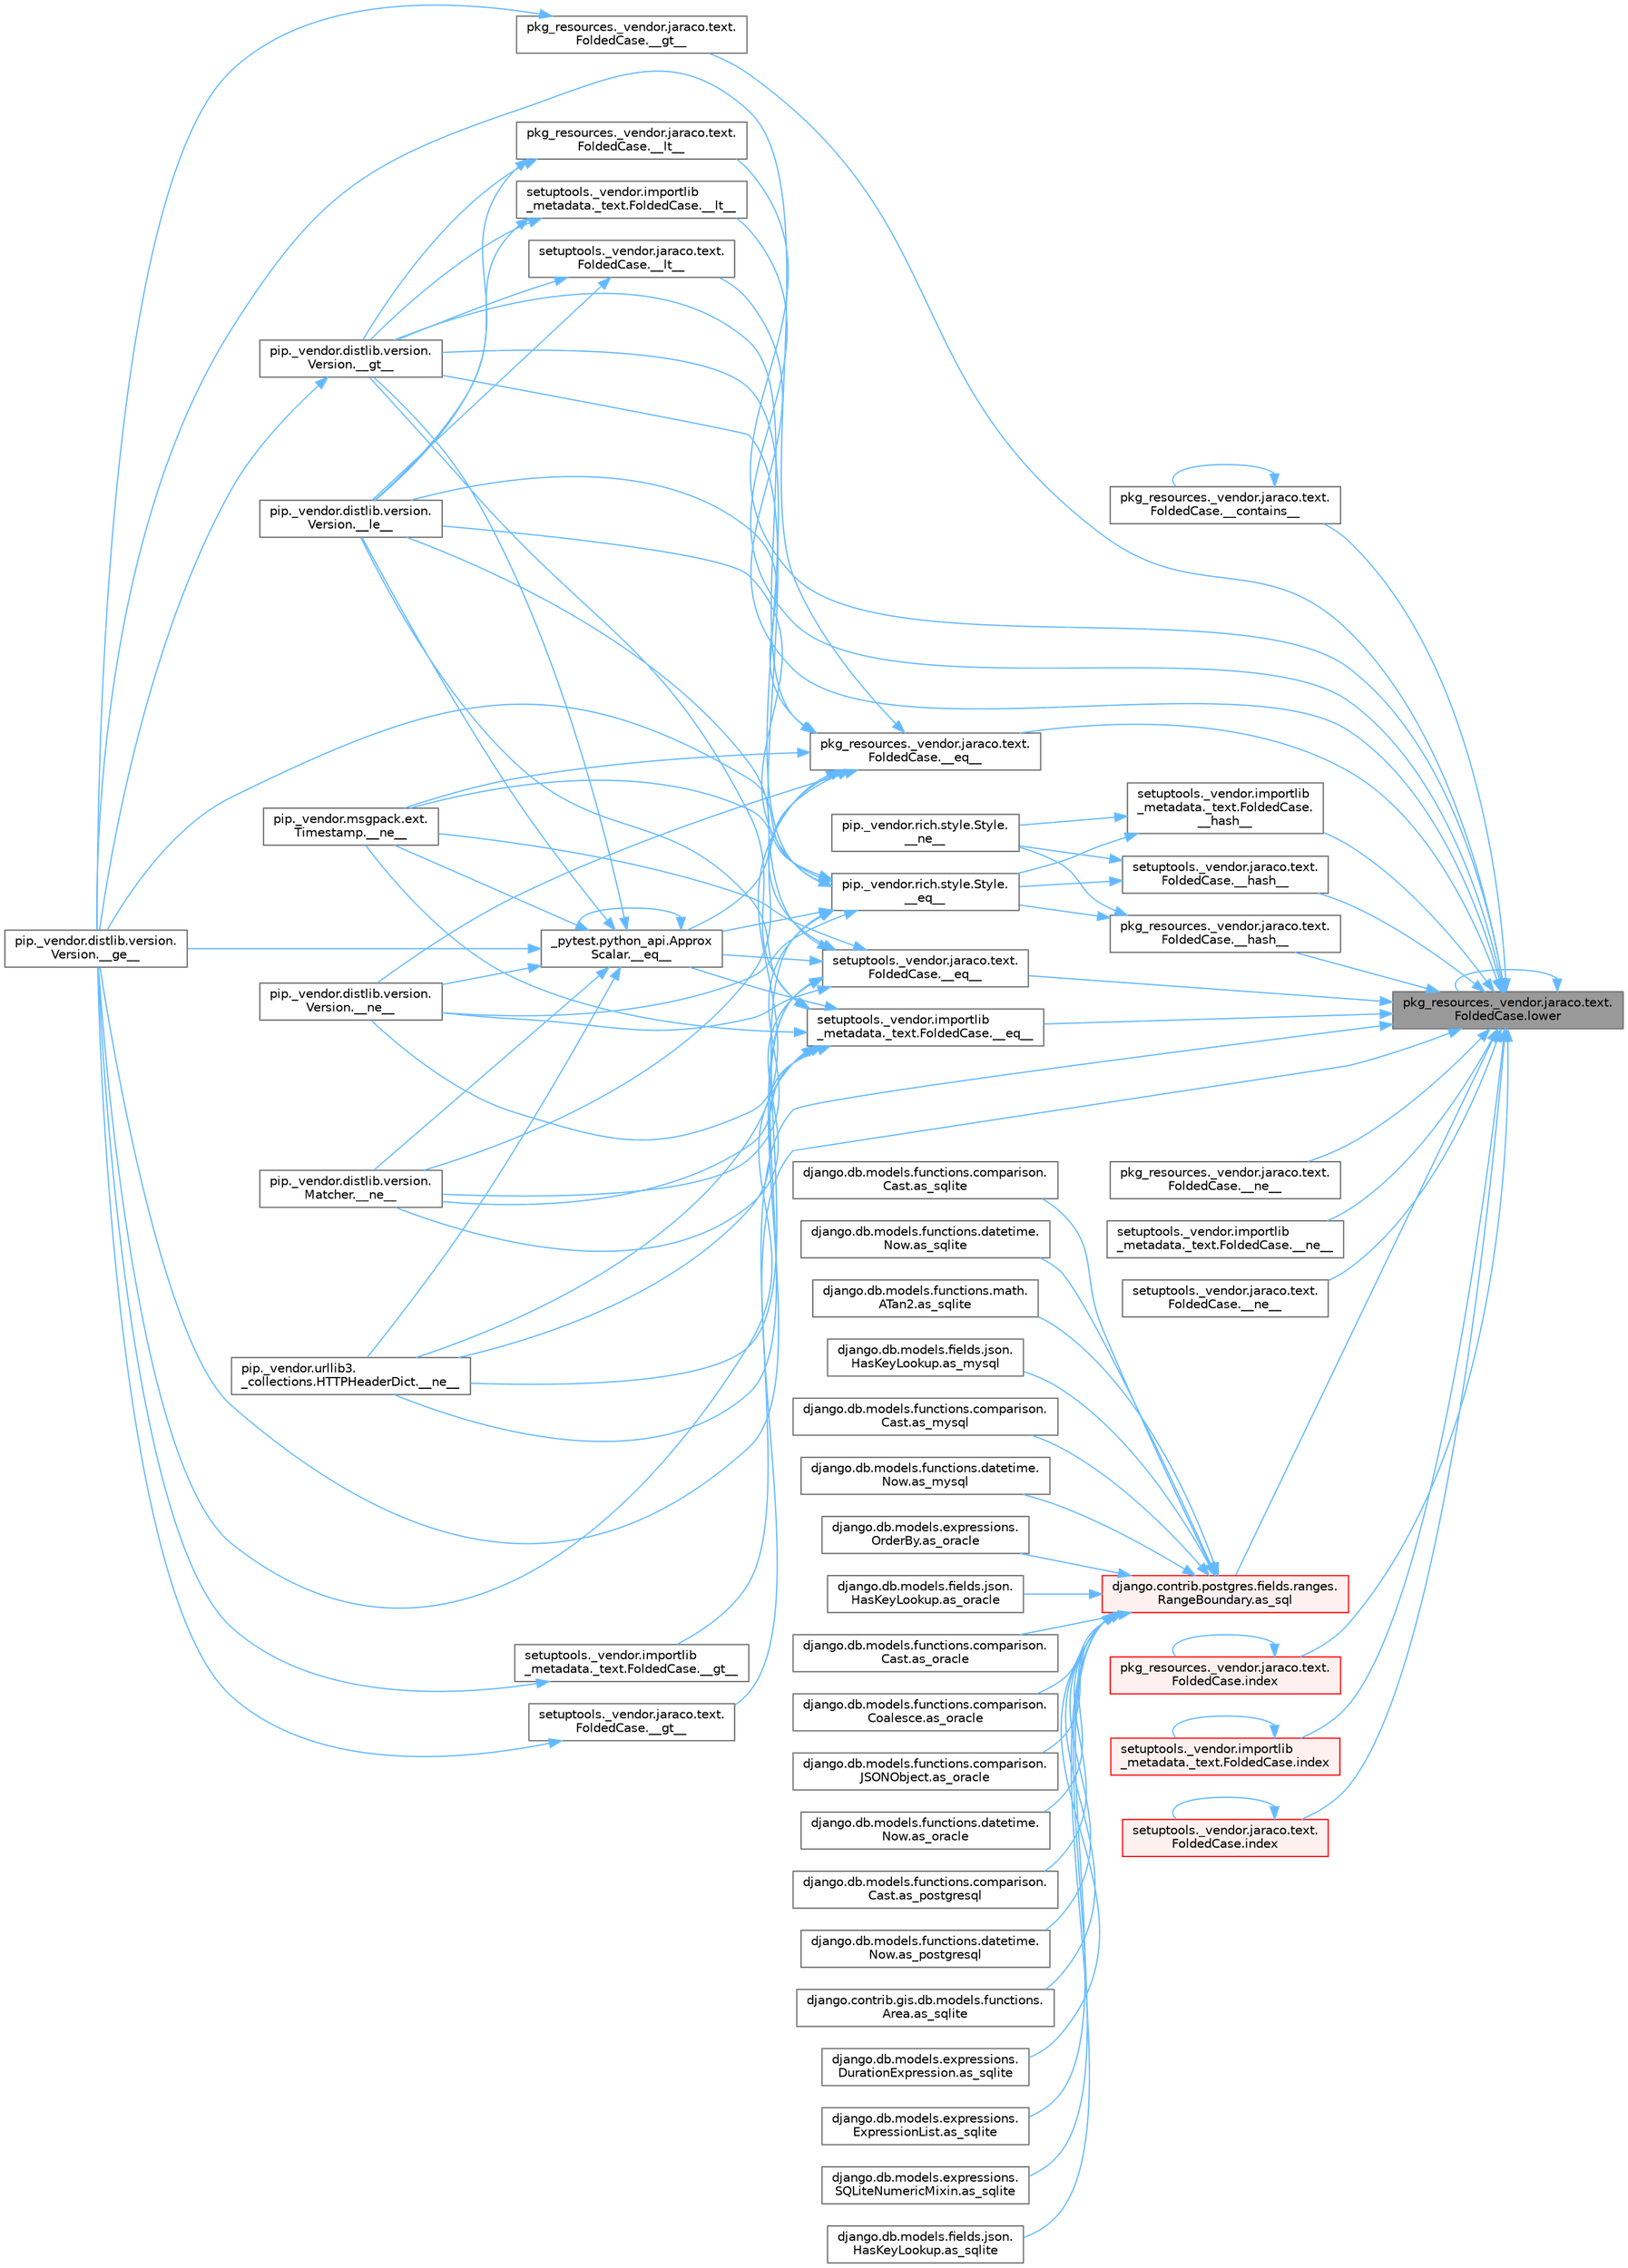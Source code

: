 digraph "pkg_resources._vendor.jaraco.text.FoldedCase.lower"
{
 // LATEX_PDF_SIZE
  bgcolor="transparent";
  edge [fontname=Helvetica,fontsize=10,labelfontname=Helvetica,labelfontsize=10];
  node [fontname=Helvetica,fontsize=10,shape=box,height=0.2,width=0.4];
  rankdir="RL";
  Node1 [id="Node000001",label="pkg_resources._vendor.jaraco.text.\lFoldedCase.lower",height=0.2,width=0.4,color="gray40", fillcolor="grey60", style="filled", fontcolor="black",tooltip=" "];
  Node1 -> Node2 [id="edge1_Node000001_Node000002",dir="back",color="steelblue1",style="solid",tooltip=" "];
  Node2 [id="Node000002",label="pkg_resources._vendor.jaraco.text.\lFoldedCase.__contains__",height=0.2,width=0.4,color="grey40", fillcolor="white", style="filled",URL="$classpkg__resources_1_1__vendor_1_1jaraco_1_1text_1_1_folded_case.html#a5f0c87941bae55cf1e688d29e9c5562a",tooltip=" "];
  Node2 -> Node2 [id="edge2_Node000002_Node000002",dir="back",color="steelblue1",style="solid",tooltip=" "];
  Node1 -> Node3 [id="edge3_Node000001_Node000003",dir="back",color="steelblue1",style="solid",tooltip=" "];
  Node3 [id="Node000003",label="pkg_resources._vendor.jaraco.text.\lFoldedCase.__eq__",height=0.2,width=0.4,color="grey40", fillcolor="white", style="filled",URL="$classpkg__resources_1_1__vendor_1_1jaraco_1_1text_1_1_folded_case.html#ae1ac6d92e7d508bdd9a537951233ba10",tooltip=" "];
  Node3 -> Node4 [id="edge4_Node000003_Node000004",dir="back",color="steelblue1",style="solid",tooltip=" "];
  Node4 [id="Node000004",label="_pytest.python_api.Approx\lScalar.__eq__",height=0.2,width=0.4,color="grey40", fillcolor="white", style="filled",URL="$class__pytest_1_1python__api_1_1_approx_scalar.html#af4601ee4ca7409927f88c83ebfc3d923",tooltip=" "];
  Node4 -> Node4 [id="edge5_Node000004_Node000004",dir="back",color="steelblue1",style="solid",tooltip=" "];
  Node4 -> Node5 [id="edge6_Node000004_Node000005",dir="back",color="steelblue1",style="solid",tooltip=" "];
  Node5 [id="Node000005",label="pip._vendor.distlib.version.\lVersion.__ge__",height=0.2,width=0.4,color="grey40", fillcolor="white", style="filled",URL="$classpip_1_1__vendor_1_1distlib_1_1version_1_1_version.html#aa6b7b889cebc687ddb5ed9040d01b1ec",tooltip=" "];
  Node4 -> Node6 [id="edge7_Node000004_Node000006",dir="back",color="steelblue1",style="solid",tooltip=" "];
  Node6 [id="Node000006",label="pip._vendor.distlib.version.\lVersion.__gt__",height=0.2,width=0.4,color="grey40", fillcolor="white", style="filled",URL="$classpip_1_1__vendor_1_1distlib_1_1version_1_1_version.html#a51cf0c8da1bb6829173ff6861b10cb5f",tooltip=" "];
  Node6 -> Node5 [id="edge8_Node000006_Node000005",dir="back",color="steelblue1",style="solid",tooltip=" "];
  Node4 -> Node7 [id="edge9_Node000004_Node000007",dir="back",color="steelblue1",style="solid",tooltip=" "];
  Node7 [id="Node000007",label="pip._vendor.distlib.version.\lVersion.__le__",height=0.2,width=0.4,color="grey40", fillcolor="white", style="filled",URL="$classpip_1_1__vendor_1_1distlib_1_1version_1_1_version.html#ae5e2c5d9b76377e286fcf92a382cbb8b",tooltip=" "];
  Node4 -> Node8 [id="edge10_Node000004_Node000008",dir="back",color="steelblue1",style="solid",tooltip=" "];
  Node8 [id="Node000008",label="pip._vendor.distlib.version.\lMatcher.__ne__",height=0.2,width=0.4,color="grey40", fillcolor="white", style="filled",URL="$classpip_1_1__vendor_1_1distlib_1_1version_1_1_matcher.html#a24f8f8a4686bff3018fee5d22f4e02f1",tooltip=" "];
  Node4 -> Node9 [id="edge11_Node000004_Node000009",dir="back",color="steelblue1",style="solid",tooltip=" "];
  Node9 [id="Node000009",label="pip._vendor.distlib.version.\lVersion.__ne__",height=0.2,width=0.4,color="grey40", fillcolor="white", style="filled",URL="$classpip_1_1__vendor_1_1distlib_1_1version_1_1_version.html#aea3cdf6db007318ab1a2e8d144e2a4a1",tooltip=" "];
  Node4 -> Node10 [id="edge12_Node000004_Node000010",dir="back",color="steelblue1",style="solid",tooltip=" "];
  Node10 [id="Node000010",label="pip._vendor.msgpack.ext.\lTimestamp.__ne__",height=0.2,width=0.4,color="grey40", fillcolor="white", style="filled",URL="$classpip_1_1__vendor_1_1msgpack_1_1ext_1_1_timestamp.html#ac38b8cada8075f7a1133b06bc99b2317",tooltip=" "];
  Node4 -> Node11 [id="edge13_Node000004_Node000011",dir="back",color="steelblue1",style="solid",tooltip=" "];
  Node11 [id="Node000011",label="pip._vendor.urllib3.\l_collections.HTTPHeaderDict.__ne__",height=0.2,width=0.4,color="grey40", fillcolor="white", style="filled",URL="$classpip_1_1__vendor_1_1urllib3_1_1__collections_1_1_h_t_t_p_header_dict.html#aa7766a9499d33160a1258e140e35a806",tooltip=" "];
  Node3 -> Node5 [id="edge14_Node000003_Node000005",dir="back",color="steelblue1",style="solid",tooltip=" "];
  Node3 -> Node6 [id="edge15_Node000003_Node000006",dir="back",color="steelblue1",style="solid",tooltip=" "];
  Node3 -> Node7 [id="edge16_Node000003_Node000007",dir="back",color="steelblue1",style="solid",tooltip=" "];
  Node3 -> Node8 [id="edge17_Node000003_Node000008",dir="back",color="steelblue1",style="solid",tooltip=" "];
  Node3 -> Node9 [id="edge18_Node000003_Node000009",dir="back",color="steelblue1",style="solid",tooltip=" "];
  Node3 -> Node10 [id="edge19_Node000003_Node000010",dir="back",color="steelblue1",style="solid",tooltip=" "];
  Node3 -> Node11 [id="edge20_Node000003_Node000011",dir="back",color="steelblue1",style="solid",tooltip=" "];
  Node1 -> Node12 [id="edge21_Node000001_Node000012",dir="back",color="steelblue1",style="solid",tooltip=" "];
  Node12 [id="Node000012",label="setuptools._vendor.importlib\l_metadata._text.FoldedCase.__eq__",height=0.2,width=0.4,color="grey40", fillcolor="white", style="filled",URL="$classsetuptools_1_1__vendor_1_1importlib__metadata_1_1__text_1_1_folded_case.html#aa75e305d24fcaba4d15f00946512f099",tooltip=" "];
  Node12 -> Node4 [id="edge22_Node000012_Node000004",dir="back",color="steelblue1",style="solid",tooltip=" "];
  Node12 -> Node5 [id="edge23_Node000012_Node000005",dir="back",color="steelblue1",style="solid",tooltip=" "];
  Node12 -> Node6 [id="edge24_Node000012_Node000006",dir="back",color="steelblue1",style="solid",tooltip=" "];
  Node12 -> Node7 [id="edge25_Node000012_Node000007",dir="back",color="steelblue1",style="solid",tooltip=" "];
  Node12 -> Node8 [id="edge26_Node000012_Node000008",dir="back",color="steelblue1",style="solid",tooltip=" "];
  Node12 -> Node9 [id="edge27_Node000012_Node000009",dir="back",color="steelblue1",style="solid",tooltip=" "];
  Node12 -> Node10 [id="edge28_Node000012_Node000010",dir="back",color="steelblue1",style="solid",tooltip=" "];
  Node12 -> Node11 [id="edge29_Node000012_Node000011",dir="back",color="steelblue1",style="solid",tooltip=" "];
  Node1 -> Node13 [id="edge30_Node000001_Node000013",dir="back",color="steelblue1",style="solid",tooltip=" "];
  Node13 [id="Node000013",label="setuptools._vendor.jaraco.text.\lFoldedCase.__eq__",height=0.2,width=0.4,color="grey40", fillcolor="white", style="filled",URL="$classsetuptools_1_1__vendor_1_1jaraco_1_1text_1_1_folded_case.html#ad0d0ffdd01725dfa9e30651f02b09526",tooltip=" "];
  Node13 -> Node4 [id="edge31_Node000013_Node000004",dir="back",color="steelblue1",style="solid",tooltip=" "];
  Node13 -> Node5 [id="edge32_Node000013_Node000005",dir="back",color="steelblue1",style="solid",tooltip=" "];
  Node13 -> Node6 [id="edge33_Node000013_Node000006",dir="back",color="steelblue1",style="solid",tooltip=" "];
  Node13 -> Node7 [id="edge34_Node000013_Node000007",dir="back",color="steelblue1",style="solid",tooltip=" "];
  Node13 -> Node8 [id="edge35_Node000013_Node000008",dir="back",color="steelblue1",style="solid",tooltip=" "];
  Node13 -> Node9 [id="edge36_Node000013_Node000009",dir="back",color="steelblue1",style="solid",tooltip=" "];
  Node13 -> Node10 [id="edge37_Node000013_Node000010",dir="back",color="steelblue1",style="solid",tooltip=" "];
  Node13 -> Node11 [id="edge38_Node000013_Node000011",dir="back",color="steelblue1",style="solid",tooltip=" "];
  Node1 -> Node14 [id="edge39_Node000001_Node000014",dir="back",color="steelblue1",style="solid",tooltip=" "];
  Node14 [id="Node000014",label="pkg_resources._vendor.jaraco.text.\lFoldedCase.__gt__",height=0.2,width=0.4,color="grey40", fillcolor="white", style="filled",URL="$classpkg__resources_1_1__vendor_1_1jaraco_1_1text_1_1_folded_case.html#a22f405533e1bc81ce69308c67e9d7eda",tooltip=" "];
  Node14 -> Node5 [id="edge40_Node000014_Node000005",dir="back",color="steelblue1",style="solid",tooltip=" "];
  Node1 -> Node15 [id="edge41_Node000001_Node000015",dir="back",color="steelblue1",style="solid",tooltip=" "];
  Node15 [id="Node000015",label="setuptools._vendor.importlib\l_metadata._text.FoldedCase.__gt__",height=0.2,width=0.4,color="grey40", fillcolor="white", style="filled",URL="$classsetuptools_1_1__vendor_1_1importlib__metadata_1_1__text_1_1_folded_case.html#a80cd71fdc7e96be69b470551f4757b8a",tooltip=" "];
  Node15 -> Node5 [id="edge42_Node000015_Node000005",dir="back",color="steelblue1",style="solid",tooltip=" "];
  Node1 -> Node16 [id="edge43_Node000001_Node000016",dir="back",color="steelblue1",style="solid",tooltip=" "];
  Node16 [id="Node000016",label="setuptools._vendor.jaraco.text.\lFoldedCase.__gt__",height=0.2,width=0.4,color="grey40", fillcolor="white", style="filled",URL="$classsetuptools_1_1__vendor_1_1jaraco_1_1text_1_1_folded_case.html#a35127ec5b323c3fce163e2e47d54e4a1",tooltip=" "];
  Node16 -> Node5 [id="edge44_Node000016_Node000005",dir="back",color="steelblue1",style="solid",tooltip=" "];
  Node1 -> Node17 [id="edge45_Node000001_Node000017",dir="back",color="steelblue1",style="solid",tooltip=" "];
  Node17 [id="Node000017",label="pkg_resources._vendor.jaraco.text.\lFoldedCase.__hash__",height=0.2,width=0.4,color="grey40", fillcolor="white", style="filled",URL="$classpkg__resources_1_1__vendor_1_1jaraco_1_1text_1_1_folded_case.html#a4e286b840194803888864b69324fef1a",tooltip=" "];
  Node17 -> Node18 [id="edge46_Node000017_Node000018",dir="back",color="steelblue1",style="solid",tooltip=" "];
  Node18 [id="Node000018",label="pip._vendor.rich.style.Style.\l__eq__",height=0.2,width=0.4,color="grey40", fillcolor="white", style="filled",URL="$classpip_1_1__vendor_1_1rich_1_1style_1_1_style.html#aa1040cd22d3171dc8ac3f0ce31653284",tooltip=" "];
  Node18 -> Node4 [id="edge47_Node000018_Node000004",dir="back",color="steelblue1",style="solid",tooltip=" "];
  Node18 -> Node5 [id="edge48_Node000018_Node000005",dir="back",color="steelblue1",style="solid",tooltip=" "];
  Node18 -> Node6 [id="edge49_Node000018_Node000006",dir="back",color="steelblue1",style="solid",tooltip=" "];
  Node18 -> Node7 [id="edge50_Node000018_Node000007",dir="back",color="steelblue1",style="solid",tooltip=" "];
  Node18 -> Node8 [id="edge51_Node000018_Node000008",dir="back",color="steelblue1",style="solid",tooltip=" "];
  Node18 -> Node9 [id="edge52_Node000018_Node000009",dir="back",color="steelblue1",style="solid",tooltip=" "];
  Node18 -> Node10 [id="edge53_Node000018_Node000010",dir="back",color="steelblue1",style="solid",tooltip=" "];
  Node18 -> Node11 [id="edge54_Node000018_Node000011",dir="back",color="steelblue1",style="solid",tooltip=" "];
  Node17 -> Node19 [id="edge55_Node000017_Node000019",dir="back",color="steelblue1",style="solid",tooltip=" "];
  Node19 [id="Node000019",label="pip._vendor.rich.style.Style.\l__ne__",height=0.2,width=0.4,color="grey40", fillcolor="white", style="filled",URL="$classpip_1_1__vendor_1_1rich_1_1style_1_1_style.html#a97595d869459e2d619505c87c0b9fe81",tooltip=" "];
  Node1 -> Node20 [id="edge56_Node000001_Node000020",dir="back",color="steelblue1",style="solid",tooltip=" "];
  Node20 [id="Node000020",label="setuptools._vendor.importlib\l_metadata._text.FoldedCase.\l__hash__",height=0.2,width=0.4,color="grey40", fillcolor="white", style="filled",URL="$classsetuptools_1_1__vendor_1_1importlib__metadata_1_1__text_1_1_folded_case.html#a2d8ce300a24d666c2870ca20388620a1",tooltip=" "];
  Node20 -> Node18 [id="edge57_Node000020_Node000018",dir="back",color="steelblue1",style="solid",tooltip=" "];
  Node20 -> Node19 [id="edge58_Node000020_Node000019",dir="back",color="steelblue1",style="solid",tooltip=" "];
  Node1 -> Node21 [id="edge59_Node000001_Node000021",dir="back",color="steelblue1",style="solid",tooltip=" "];
  Node21 [id="Node000021",label="setuptools._vendor.jaraco.text.\lFoldedCase.__hash__",height=0.2,width=0.4,color="grey40", fillcolor="white", style="filled",URL="$classsetuptools_1_1__vendor_1_1jaraco_1_1text_1_1_folded_case.html#a476f93efd1def7d07dc0d3aaa5512d74",tooltip=" "];
  Node21 -> Node18 [id="edge60_Node000021_Node000018",dir="back",color="steelblue1",style="solid",tooltip=" "];
  Node21 -> Node19 [id="edge61_Node000021_Node000019",dir="back",color="steelblue1",style="solid",tooltip=" "];
  Node1 -> Node22 [id="edge62_Node000001_Node000022",dir="back",color="steelblue1",style="solid",tooltip=" "];
  Node22 [id="Node000022",label="pkg_resources._vendor.jaraco.text.\lFoldedCase.__lt__",height=0.2,width=0.4,color="grey40", fillcolor="white", style="filled",URL="$classpkg__resources_1_1__vendor_1_1jaraco_1_1text_1_1_folded_case.html#aefb53cc5c5b63854d02f18cffd1748ef",tooltip=" "];
  Node22 -> Node6 [id="edge63_Node000022_Node000006",dir="back",color="steelblue1",style="solid",tooltip=" "];
  Node22 -> Node7 [id="edge64_Node000022_Node000007",dir="back",color="steelblue1",style="solid",tooltip=" "];
  Node1 -> Node23 [id="edge65_Node000001_Node000023",dir="back",color="steelblue1",style="solid",tooltip=" "];
  Node23 [id="Node000023",label="setuptools._vendor.importlib\l_metadata._text.FoldedCase.__lt__",height=0.2,width=0.4,color="grey40", fillcolor="white", style="filled",URL="$classsetuptools_1_1__vendor_1_1importlib__metadata_1_1__text_1_1_folded_case.html#ad67b171d73d229fe5801c610635931d9",tooltip=" "];
  Node23 -> Node6 [id="edge66_Node000023_Node000006",dir="back",color="steelblue1",style="solid",tooltip=" "];
  Node23 -> Node7 [id="edge67_Node000023_Node000007",dir="back",color="steelblue1",style="solid",tooltip=" "];
  Node1 -> Node24 [id="edge68_Node000001_Node000024",dir="back",color="steelblue1",style="solid",tooltip=" "];
  Node24 [id="Node000024",label="setuptools._vendor.jaraco.text.\lFoldedCase.__lt__",height=0.2,width=0.4,color="grey40", fillcolor="white", style="filled",URL="$classsetuptools_1_1__vendor_1_1jaraco_1_1text_1_1_folded_case.html#ac561859928adf32c7074ac086338113a",tooltip=" "];
  Node24 -> Node6 [id="edge69_Node000024_Node000006",dir="back",color="steelblue1",style="solid",tooltip=" "];
  Node24 -> Node7 [id="edge70_Node000024_Node000007",dir="back",color="steelblue1",style="solid",tooltip=" "];
  Node1 -> Node25 [id="edge71_Node000001_Node000025",dir="back",color="steelblue1",style="solid",tooltip=" "];
  Node25 [id="Node000025",label="pkg_resources._vendor.jaraco.text.\lFoldedCase.__ne__",height=0.2,width=0.4,color="grey40", fillcolor="white", style="filled",URL="$classpkg__resources_1_1__vendor_1_1jaraco_1_1text_1_1_folded_case.html#ad29d1dae57ea449dc3c55319d7b605bc",tooltip=" "];
  Node1 -> Node26 [id="edge72_Node000001_Node000026",dir="back",color="steelblue1",style="solid",tooltip=" "];
  Node26 [id="Node000026",label="setuptools._vendor.importlib\l_metadata._text.FoldedCase.__ne__",height=0.2,width=0.4,color="grey40", fillcolor="white", style="filled",URL="$classsetuptools_1_1__vendor_1_1importlib__metadata_1_1__text_1_1_folded_case.html#a5e1f2fd561b53027a52b174d5c3045cd",tooltip=" "];
  Node1 -> Node27 [id="edge73_Node000001_Node000027",dir="back",color="steelblue1",style="solid",tooltip=" "];
  Node27 [id="Node000027",label="setuptools._vendor.jaraco.text.\lFoldedCase.__ne__",height=0.2,width=0.4,color="grey40", fillcolor="white", style="filled",URL="$classsetuptools_1_1__vendor_1_1jaraco_1_1text_1_1_folded_case.html#a9b258456dacc076158bca18186d0e347",tooltip=" "];
  Node1 -> Node28 [id="edge74_Node000001_Node000028",dir="back",color="steelblue1",style="solid",tooltip=" "];
  Node28 [id="Node000028",label="django.contrib.postgres.fields.ranges.\lRangeBoundary.as_sql",height=0.2,width=0.4,color="red", fillcolor="#FFF0F0", style="filled",URL="$classdjango_1_1contrib_1_1postgres_1_1fields_1_1ranges_1_1_range_boundary.html#a273834079a2e89779dba3e936c23a8da",tooltip=" "];
  Node28 -> Node29 [id="edge75_Node000028_Node000029",dir="back",color="steelblue1",style="solid",tooltip=" "];
  Node29 [id="Node000029",label="django.db.models.fields.json.\lHasKeyLookup.as_mysql",height=0.2,width=0.4,color="grey40", fillcolor="white", style="filled",URL="$classdjango_1_1db_1_1models_1_1fields_1_1json_1_1_has_key_lookup.html#a10f67427287f2c0ea32513ca6f481e96",tooltip=" "];
  Node28 -> Node30 [id="edge76_Node000028_Node000030",dir="back",color="steelblue1",style="solid",tooltip=" "];
  Node30 [id="Node000030",label="django.db.models.functions.comparison.\lCast.as_mysql",height=0.2,width=0.4,color="grey40", fillcolor="white", style="filled",URL="$classdjango_1_1db_1_1models_1_1functions_1_1comparison_1_1_cast.html#a447737891e955909c6a381529a67a84e",tooltip=" "];
  Node28 -> Node31 [id="edge77_Node000028_Node000031",dir="back",color="steelblue1",style="solid",tooltip=" "];
  Node31 [id="Node000031",label="django.db.models.functions.datetime.\lNow.as_mysql",height=0.2,width=0.4,color="grey40", fillcolor="white", style="filled",URL="$classdjango_1_1db_1_1models_1_1functions_1_1datetime_1_1_now.html#a070a9334fb198086c0c4e96e9725d92b",tooltip=" "];
  Node28 -> Node32 [id="edge78_Node000028_Node000032",dir="back",color="steelblue1",style="solid",tooltip=" "];
  Node32 [id="Node000032",label="django.db.models.expressions.\lOrderBy.as_oracle",height=0.2,width=0.4,color="grey40", fillcolor="white", style="filled",URL="$classdjango_1_1db_1_1models_1_1expressions_1_1_order_by.html#af9b6ede9b0df85d6bcf54f983b3a8f6a",tooltip=" "];
  Node28 -> Node33 [id="edge79_Node000028_Node000033",dir="back",color="steelblue1",style="solid",tooltip=" "];
  Node33 [id="Node000033",label="django.db.models.fields.json.\lHasKeyLookup.as_oracle",height=0.2,width=0.4,color="grey40", fillcolor="white", style="filled",URL="$classdjango_1_1db_1_1models_1_1fields_1_1json_1_1_has_key_lookup.html#afbb88aa4fb23b3ec3acdc695c2f52398",tooltip=" "];
  Node28 -> Node34 [id="edge80_Node000028_Node000034",dir="back",color="steelblue1",style="solid",tooltip=" "];
  Node34 [id="Node000034",label="django.db.models.functions.comparison.\lCast.as_oracle",height=0.2,width=0.4,color="grey40", fillcolor="white", style="filled",URL="$classdjango_1_1db_1_1models_1_1functions_1_1comparison_1_1_cast.html#ad466cd7ca85dc257d9e2718f41a263ec",tooltip=" "];
  Node28 -> Node35 [id="edge81_Node000028_Node000035",dir="back",color="steelblue1",style="solid",tooltip=" "];
  Node35 [id="Node000035",label="django.db.models.functions.comparison.\lCoalesce.as_oracle",height=0.2,width=0.4,color="grey40", fillcolor="white", style="filled",URL="$classdjango_1_1db_1_1models_1_1functions_1_1comparison_1_1_coalesce.html#a1bbeea180ef3ef4d8ba5d51d33d6ef85",tooltip=" "];
  Node28 -> Node36 [id="edge82_Node000028_Node000036",dir="back",color="steelblue1",style="solid",tooltip=" "];
  Node36 [id="Node000036",label="django.db.models.functions.comparison.\lJSONObject.as_oracle",height=0.2,width=0.4,color="grey40", fillcolor="white", style="filled",URL="$classdjango_1_1db_1_1models_1_1functions_1_1comparison_1_1_j_s_o_n_object.html#a4b4fa1161d27b0a9bbbdd0370e9af364",tooltip=" "];
  Node28 -> Node37 [id="edge83_Node000028_Node000037",dir="back",color="steelblue1",style="solid",tooltip=" "];
  Node37 [id="Node000037",label="django.db.models.functions.datetime.\lNow.as_oracle",height=0.2,width=0.4,color="grey40", fillcolor="white", style="filled",URL="$classdjango_1_1db_1_1models_1_1functions_1_1datetime_1_1_now.html#ad5e1ae918a5c4d39f675f98280440538",tooltip=" "];
  Node28 -> Node38 [id="edge84_Node000028_Node000038",dir="back",color="steelblue1",style="solid",tooltip=" "];
  Node38 [id="Node000038",label="django.db.models.functions.comparison.\lCast.as_postgresql",height=0.2,width=0.4,color="grey40", fillcolor="white", style="filled",URL="$classdjango_1_1db_1_1models_1_1functions_1_1comparison_1_1_cast.html#ae51aa6aa6fe8ca7064d8bca2f8e05188",tooltip=" "];
  Node28 -> Node39 [id="edge85_Node000028_Node000039",dir="back",color="steelblue1",style="solid",tooltip=" "];
  Node39 [id="Node000039",label="django.db.models.functions.datetime.\lNow.as_postgresql",height=0.2,width=0.4,color="grey40", fillcolor="white", style="filled",URL="$classdjango_1_1db_1_1models_1_1functions_1_1datetime_1_1_now.html#af1402a88867fc6d69f3f56f655f37fca",tooltip=" "];
  Node28 -> Node40 [id="edge86_Node000028_Node000040",dir="back",color="steelblue1",style="solid",tooltip=" "];
  Node40 [id="Node000040",label="django.contrib.gis.db.models.functions.\lArea.as_sqlite",height=0.2,width=0.4,color="grey40", fillcolor="white", style="filled",URL="$classdjango_1_1contrib_1_1gis_1_1db_1_1models_1_1functions_1_1_area.html#ab8bfa3d35d4368e04318069dd28bd2ca",tooltip=" "];
  Node28 -> Node41 [id="edge87_Node000028_Node000041",dir="back",color="steelblue1",style="solid",tooltip=" "];
  Node41 [id="Node000041",label="django.db.models.expressions.\lDurationExpression.as_sqlite",height=0.2,width=0.4,color="grey40", fillcolor="white", style="filled",URL="$classdjango_1_1db_1_1models_1_1expressions_1_1_duration_expression.html#a5f33f70ca03904ce9b2e9824652e9fff",tooltip=" "];
  Node28 -> Node42 [id="edge88_Node000028_Node000042",dir="back",color="steelblue1",style="solid",tooltip=" "];
  Node42 [id="Node000042",label="django.db.models.expressions.\lExpressionList.as_sqlite",height=0.2,width=0.4,color="grey40", fillcolor="white", style="filled",URL="$classdjango_1_1db_1_1models_1_1expressions_1_1_expression_list.html#ae577275a98dec786535830e8d24aa13e",tooltip=" "];
  Node28 -> Node43 [id="edge89_Node000028_Node000043",dir="back",color="steelblue1",style="solid",tooltip=" "];
  Node43 [id="Node000043",label="django.db.models.expressions.\lSQLiteNumericMixin.as_sqlite",height=0.2,width=0.4,color="grey40", fillcolor="white", style="filled",URL="$classdjango_1_1db_1_1models_1_1expressions_1_1_s_q_lite_numeric_mixin.html#a7c649b97074b00e095c4ee2b3bc62482",tooltip=" "];
  Node28 -> Node44 [id="edge90_Node000028_Node000044",dir="back",color="steelblue1",style="solid",tooltip=" "];
  Node44 [id="Node000044",label="django.db.models.fields.json.\lHasKeyLookup.as_sqlite",height=0.2,width=0.4,color="grey40", fillcolor="white", style="filled",URL="$classdjango_1_1db_1_1models_1_1fields_1_1json_1_1_has_key_lookup.html#aaa01efd0fa197e203c40f6f05b000141",tooltip=" "];
  Node28 -> Node45 [id="edge91_Node000028_Node000045",dir="back",color="steelblue1",style="solid",tooltip=" "];
  Node45 [id="Node000045",label="django.db.models.functions.comparison.\lCast.as_sqlite",height=0.2,width=0.4,color="grey40", fillcolor="white", style="filled",URL="$classdjango_1_1db_1_1models_1_1functions_1_1comparison_1_1_cast.html#a1943b51797a168ff6a3ad37005086d8c",tooltip=" "];
  Node28 -> Node46 [id="edge92_Node000028_Node000046",dir="back",color="steelblue1",style="solid",tooltip=" "];
  Node46 [id="Node000046",label="django.db.models.functions.datetime.\lNow.as_sqlite",height=0.2,width=0.4,color="grey40", fillcolor="white", style="filled",URL="$classdjango_1_1db_1_1models_1_1functions_1_1datetime_1_1_now.html#a5525700866738572645141dd6f2ef41c",tooltip=" "];
  Node28 -> Node47 [id="edge93_Node000028_Node000047",dir="back",color="steelblue1",style="solid",tooltip=" "];
  Node47 [id="Node000047",label="django.db.models.functions.math.\lATan2.as_sqlite",height=0.2,width=0.4,color="grey40", fillcolor="white", style="filled",URL="$classdjango_1_1db_1_1models_1_1functions_1_1math_1_1_a_tan2.html#ac343d11000341dfc431de19f416ea4b6",tooltip=" "];
  Node1 -> Node57 [id="edge94_Node000001_Node000057",dir="back",color="steelblue1",style="solid",tooltip=" "];
  Node57 [id="Node000057",label="pkg_resources._vendor.jaraco.text.\lFoldedCase.index",height=0.2,width=0.4,color="red", fillcolor="#FFF0F0", style="filled",URL="$classpkg__resources_1_1__vendor_1_1jaraco_1_1text_1_1_folded_case.html#a3155d44ed060f59fa79f8029522935db",tooltip=" "];
  Node57 -> Node57 [id="edge95_Node000057_Node000057",dir="back",color="steelblue1",style="solid",tooltip=" "];
  Node1 -> Node3197 [id="edge96_Node000001_Node003197",dir="back",color="steelblue1",style="solid",tooltip=" "];
  Node3197 [id="Node003197",label="setuptools._vendor.importlib\l_metadata._text.FoldedCase.index",height=0.2,width=0.4,color="red", fillcolor="#FFF0F0", style="filled",URL="$classsetuptools_1_1__vendor_1_1importlib__metadata_1_1__text_1_1_folded_case.html#aa160e88956ce84e7d3712722a9afd018",tooltip=" "];
  Node3197 -> Node3197 [id="edge97_Node003197_Node003197",dir="back",color="steelblue1",style="solid",tooltip=" "];
  Node1 -> Node3198 [id="edge98_Node000001_Node003198",dir="back",color="steelblue1",style="solid",tooltip=" "];
  Node3198 [id="Node003198",label="setuptools._vendor.jaraco.text.\lFoldedCase.index",height=0.2,width=0.4,color="red", fillcolor="#FFF0F0", style="filled",URL="$classsetuptools_1_1__vendor_1_1jaraco_1_1text_1_1_folded_case.html#ab195e323605ac4c9908ca552f9c8f870",tooltip=" "];
  Node3198 -> Node3198 [id="edge99_Node003198_Node003198",dir="back",color="steelblue1",style="solid",tooltip=" "];
  Node1 -> Node1 [id="edge100_Node000001_Node000001",dir="back",color="steelblue1",style="solid",tooltip=" "];
}
